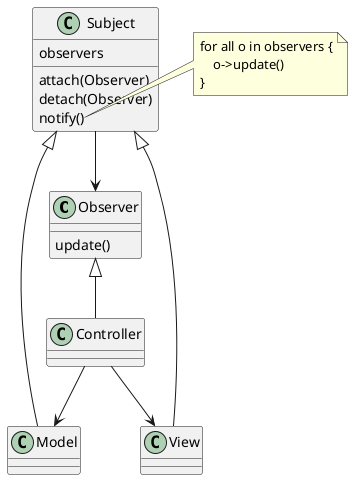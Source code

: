 @startuml
class Observer {
    update()
}

class Subject {
    observers
    attach(Observer)
    detach(Observer)
    notify()

}
note right of Subject::notify
    for all o in observers {
        o->update()
    }
end note

Observer <|-- Controller

Subject <|-- Model
Subject <|-- View

Subject --> Observer

Controller --> Model
Controller --> View

@enduml
